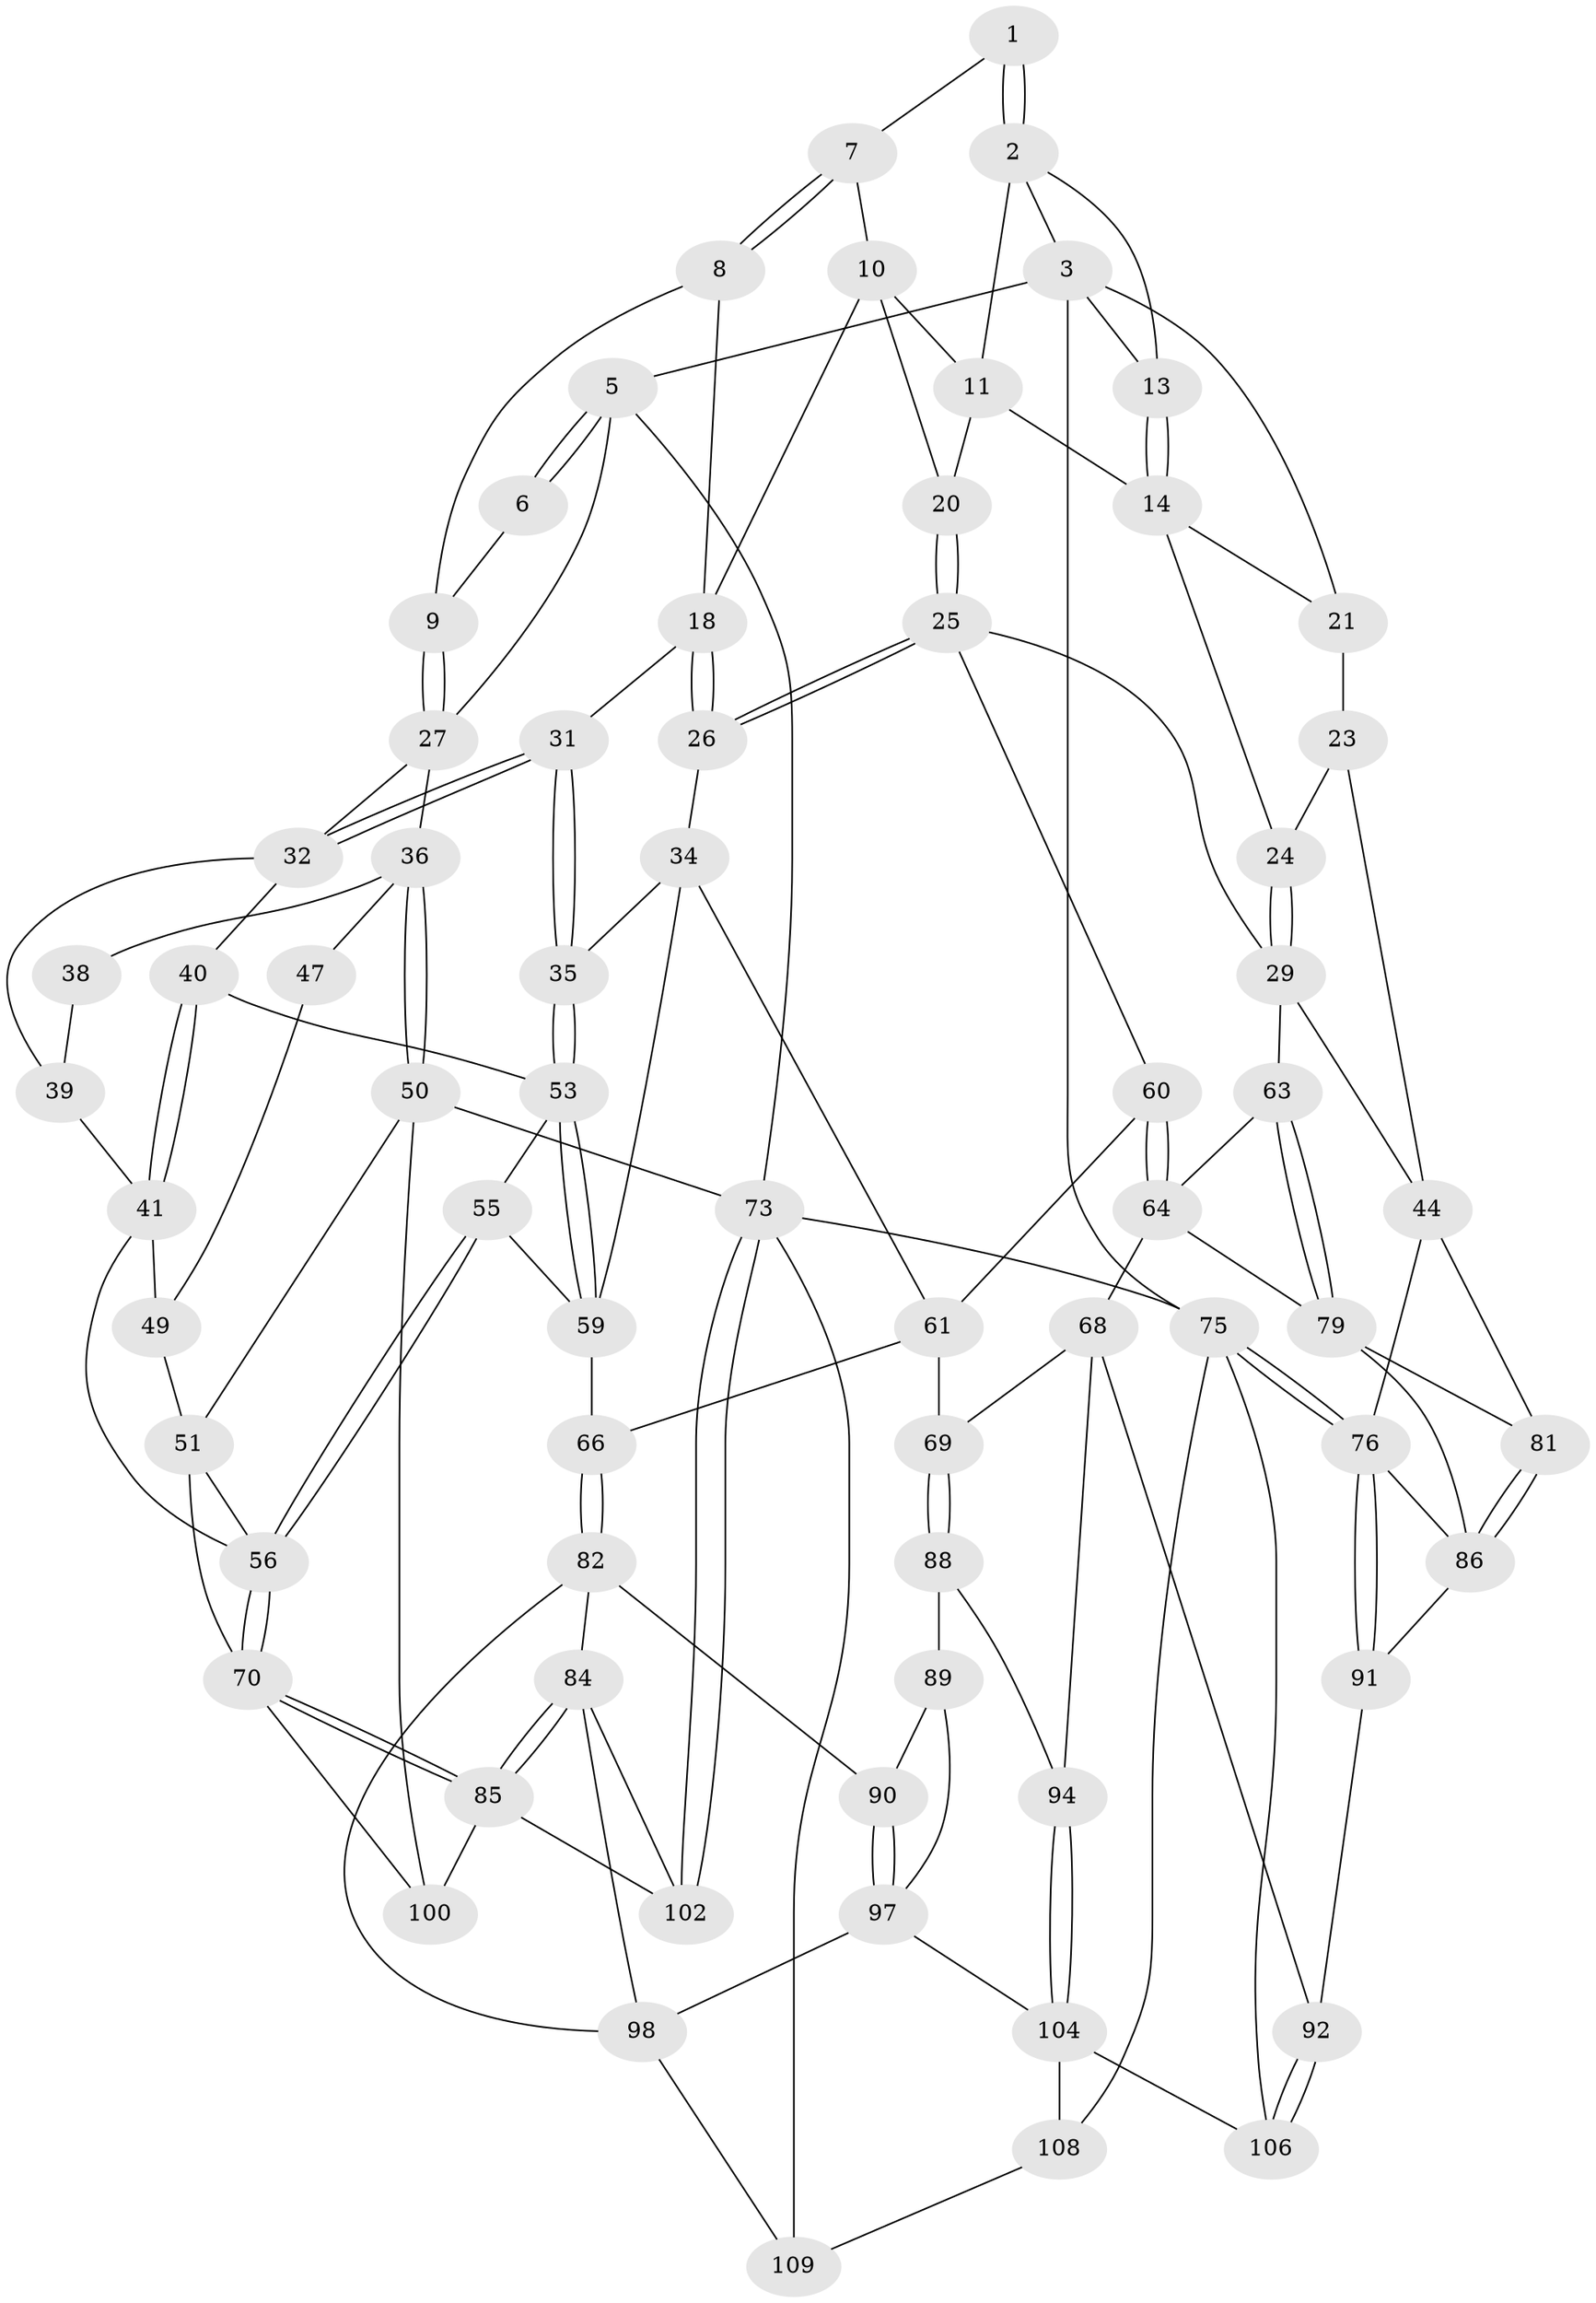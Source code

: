 // original degree distribution, {3: 0.02727272727272727, 5: 0.5181818181818182, 4: 0.22727272727272727, 6: 0.22727272727272727}
// Generated by graph-tools (version 1.1) at 2025/11/02/27/25 16:11:55]
// undirected, 70 vertices, 152 edges
graph export_dot {
graph [start="1"]
  node [color=gray90,style=filled];
  1 [pos="+0.3665090558299118+0"];
  2 [pos="+0.8685993907359782+0",super="+12"];
  3 [pos="+1+0",super="+4"];
  5 [pos="+0+0"];
  6 [pos="+0.07528215737485414+0"];
  7 [pos="+0.39458285082142835+0"];
  8 [pos="+0.30270669186968463+0.20004761411290634"];
  9 [pos="+0.2519482132299343+0.19942072588244888"];
  10 [pos="+0.5591405133345005+0.13312264552102282",super="+17"];
  11 [pos="+0.674748348659279+0.09365006639141528",super="+16"];
  13 [pos="+0.8425309087021061+0.2058756749976727"];
  14 [pos="+0.8452967406461269+0.21297999652659824",super="+15"];
  18 [pos="+0.4169692323612093+0.2175800018797966",super="+19"];
  20 [pos="+0.5945268337588145+0.4058184846821052"];
  21 [pos="+1+0",super="+22"];
  23 [pos="+0.9487982901741482+0.35253544707369006",super="+43"];
  24 [pos="+0.8098310067860707+0.35701989956853103"];
  25 [pos="+0.5931139437715655+0.43152166018344734",super="+30"];
  26 [pos="+0.5091614246557785+0.4209883427034848"];
  27 [pos="+0.1619683481327315+0.23830962657452096",super="+28"];
  29 [pos="+0.7645487198777661+0.40425391444360637",super="+45"];
  31 [pos="+0.3645206844920394+0.4108584746546673"];
  32 [pos="+0.28981953135456684+0.430675979249152",super="+33"];
  34 [pos="+0.39773568976664686+0.42433592162677874",super="+58"];
  35 [pos="+0.37826675787407216+0.41919063165694515"];
  36 [pos="+0+0.46401618136722167",super="+37"];
  38 [pos="+0.04020095523299353+0.4044146089466541",super="+46"];
  39 [pos="+0.14861184210045206+0.32351694407487686",super="+42"];
  40 [pos="+0.2631751609388707+0.4520916848811751"];
  41 [pos="+0.19179182268770717+0.4831179690296245",super="+48"];
  44 [pos="+1+0.483928089885892",super="+78"];
  47 [pos="+0.09990303043965926+0.4655225856897485"];
  49 [pos="+0.0888005654894426+0.503934801271692"];
  50 [pos="+0+0.518727714523248",super="+72"];
  51 [pos="+0+0.5394856318631529",super="+52"];
  53 [pos="+0.3336366795655995+0.5514098789463276",super="+54"];
  55 [pos="+0.25638291365545773+0.6169316637472805"];
  56 [pos="+0.19825420698817095+0.6311680421357296",super="+57"];
  59 [pos="+0.3329038142610005+0.5919344290843418",super="+62"];
  60 [pos="+0.6025541666801627+0.4473966867608466"];
  61 [pos="+0.4480563790272226+0.5925496725459782",super="+65"];
  63 [pos="+0.8057142562437846+0.5976765531306263"];
  64 [pos="+0.6190070756930118+0.49593334601383143",super="+67"];
  66 [pos="+0.3753092248477476+0.6550326703427382"];
  68 [pos="+0.5603765599731308+0.6774987315778929",super="+93"];
  69 [pos="+0.5393750228310643+0.6865421563990526"];
  70 [pos="+0.17631861446336547+0.6704016938357742",super="+71"];
  73 [pos="+0+1",super="+74"];
  75 [pos="+1+1",super="+110"];
  76 [pos="+1+1",super="+77"];
  79 [pos="+0.8068733912226329+0.6370835622514218",super="+80"];
  81 [pos="+0.8423250575195026+0.656643466970527"];
  82 [pos="+0.3747735414405743+0.702560639806663",super="+83"];
  84 [pos="+0.21817429198157984+0.7519724785573852",super="+103"];
  85 [pos="+0.18013476817300017+0.704563695433149",super="+101"];
  86 [pos="+0.9858080867507149+0.7629389288268282",super="+87"];
  88 [pos="+0.5242290921177283+0.7099470205166436",super="+95"];
  89 [pos="+0.457603729870388+0.7335119276920438",super="+96"];
  90 [pos="+0.3896164577976741+0.7240355914793074"];
  91 [pos="+0.7177158670915377+0.8290880228237149"];
  92 [pos="+0.7009591077167375+0.8355138663713914"];
  94 [pos="+0.5451154509006847+0.8025917466949707"];
  97 [pos="+0.37867733836734124+0.8409324105503898",super="+99"];
  98 [pos="+0.3205133862629761+0.8416958973813675",super="+107"];
  100 [pos="+0.028938907645742373+0.694741851652163"];
  102 [pos="+0+0.9887014431813888"];
  104 [pos="+0.6354866314164247+0.8740810565375353",super="+105"];
  106 [pos="+0.6724578999940184+0.860849404079141"];
  108 [pos="+0.4434257521350591+1"];
  109 [pos="+0.3379563562045357+1"];
  1 -- 2;
  1 -- 2;
  1 -- 7;
  2 -- 3;
  2 -- 11;
  2 -- 13;
  3 -- 13;
  3 -- 5;
  3 -- 75;
  3 -- 21;
  5 -- 6;
  5 -- 6;
  5 -- 27;
  5 -- 73;
  6 -- 9;
  7 -- 8;
  7 -- 8;
  7 -- 10;
  8 -- 9;
  8 -- 18;
  9 -- 27;
  9 -- 27;
  10 -- 11;
  10 -- 18;
  10 -- 20;
  11 -- 20;
  11 -- 14;
  13 -- 14;
  13 -- 14;
  14 -- 21;
  14 -- 24;
  18 -- 26;
  18 -- 26;
  18 -- 31;
  20 -- 25;
  20 -- 25;
  21 -- 23 [weight=2];
  23 -- 24;
  23 -- 44;
  24 -- 29;
  24 -- 29;
  25 -- 26;
  25 -- 26;
  25 -- 60;
  25 -- 29;
  26 -- 34;
  27 -- 32;
  27 -- 36;
  29 -- 44;
  29 -- 63;
  31 -- 32;
  31 -- 32;
  31 -- 35;
  31 -- 35;
  32 -- 40;
  32 -- 39;
  34 -- 35;
  34 -- 59;
  34 -- 61;
  35 -- 53;
  35 -- 53;
  36 -- 50;
  36 -- 50;
  36 -- 38;
  36 -- 47;
  38 -- 39 [weight=2];
  39 -- 41;
  40 -- 41;
  40 -- 41;
  40 -- 53;
  41 -- 49;
  41 -- 56;
  44 -- 81;
  44 -- 76;
  47 -- 49;
  49 -- 51;
  50 -- 51;
  50 -- 73;
  50 -- 100;
  51 -- 56;
  51 -- 70;
  53 -- 59;
  53 -- 59;
  53 -- 55;
  55 -- 56;
  55 -- 56;
  55 -- 59;
  56 -- 70;
  56 -- 70;
  59 -- 66;
  60 -- 61;
  60 -- 64;
  60 -- 64;
  61 -- 66;
  61 -- 69;
  63 -- 64;
  63 -- 79;
  63 -- 79;
  64 -- 68;
  64 -- 79;
  66 -- 82;
  66 -- 82;
  68 -- 69;
  68 -- 94;
  68 -- 92;
  69 -- 88;
  69 -- 88;
  70 -- 85;
  70 -- 85;
  70 -- 100;
  73 -- 102;
  73 -- 102;
  73 -- 109;
  73 -- 75;
  75 -- 76;
  75 -- 76;
  75 -- 106;
  75 -- 108;
  76 -- 91;
  76 -- 91;
  76 -- 86;
  79 -- 81;
  79 -- 86;
  81 -- 86;
  81 -- 86;
  82 -- 90;
  82 -- 84;
  82 -- 98;
  84 -- 85;
  84 -- 85;
  84 -- 102;
  84 -- 98;
  85 -- 100;
  85 -- 102;
  86 -- 91;
  88 -- 89 [weight=2];
  88 -- 94;
  89 -- 90;
  89 -- 97;
  90 -- 97;
  90 -- 97;
  91 -- 92;
  92 -- 106;
  92 -- 106;
  94 -- 104;
  94 -- 104;
  97 -- 98;
  97 -- 104;
  98 -- 109;
  104 -- 106;
  104 -- 108;
  108 -- 109;
}
